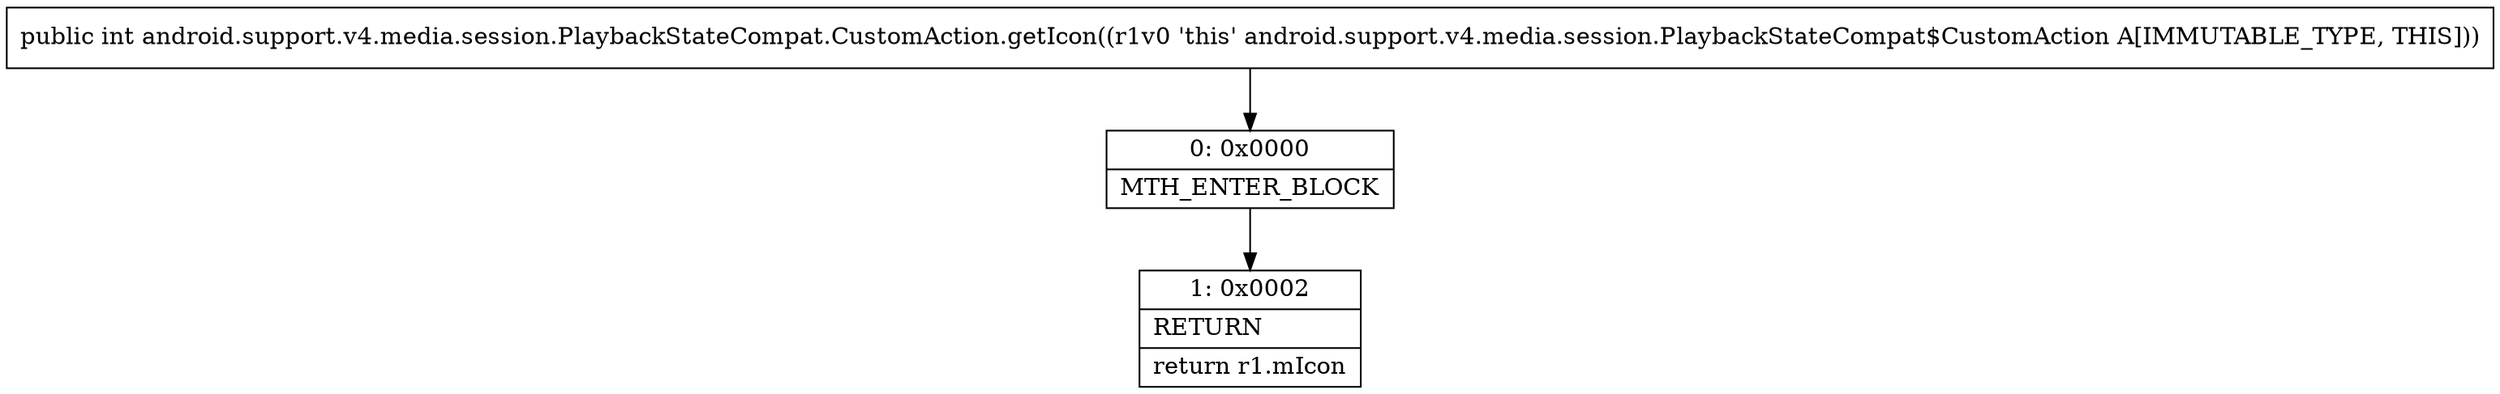 digraph "CFG forandroid.support.v4.media.session.PlaybackStateCompat.CustomAction.getIcon()I" {
Node_0 [shape=record,label="{0\:\ 0x0000|MTH_ENTER_BLOCK\l}"];
Node_1 [shape=record,label="{1\:\ 0x0002|RETURN\l|return r1.mIcon\l}"];
MethodNode[shape=record,label="{public int android.support.v4.media.session.PlaybackStateCompat.CustomAction.getIcon((r1v0 'this' android.support.v4.media.session.PlaybackStateCompat$CustomAction A[IMMUTABLE_TYPE, THIS])) }"];
MethodNode -> Node_0;
Node_0 -> Node_1;
}

